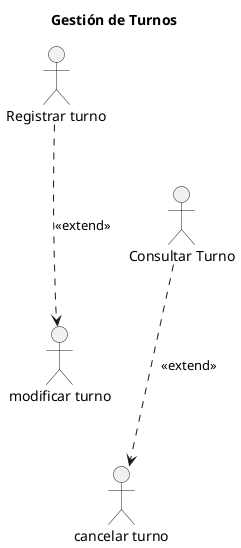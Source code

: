 @startuml
title Gestión de Turnos

actor "Registrar turno" as Registrar
actor "Consultar Turno" as Consultar
actor "modificar turno" as Modificar
actor "cancelar turno" as Cancelar

Registrar -[hidden]-> Consultar
Consultar -[hidden]-> Modificar
Modificar -[hidden]-> Cancelar

Registrar .> Modificar : <<extend>>
Consultar .> Cancelar : <<extend>>

@enduml